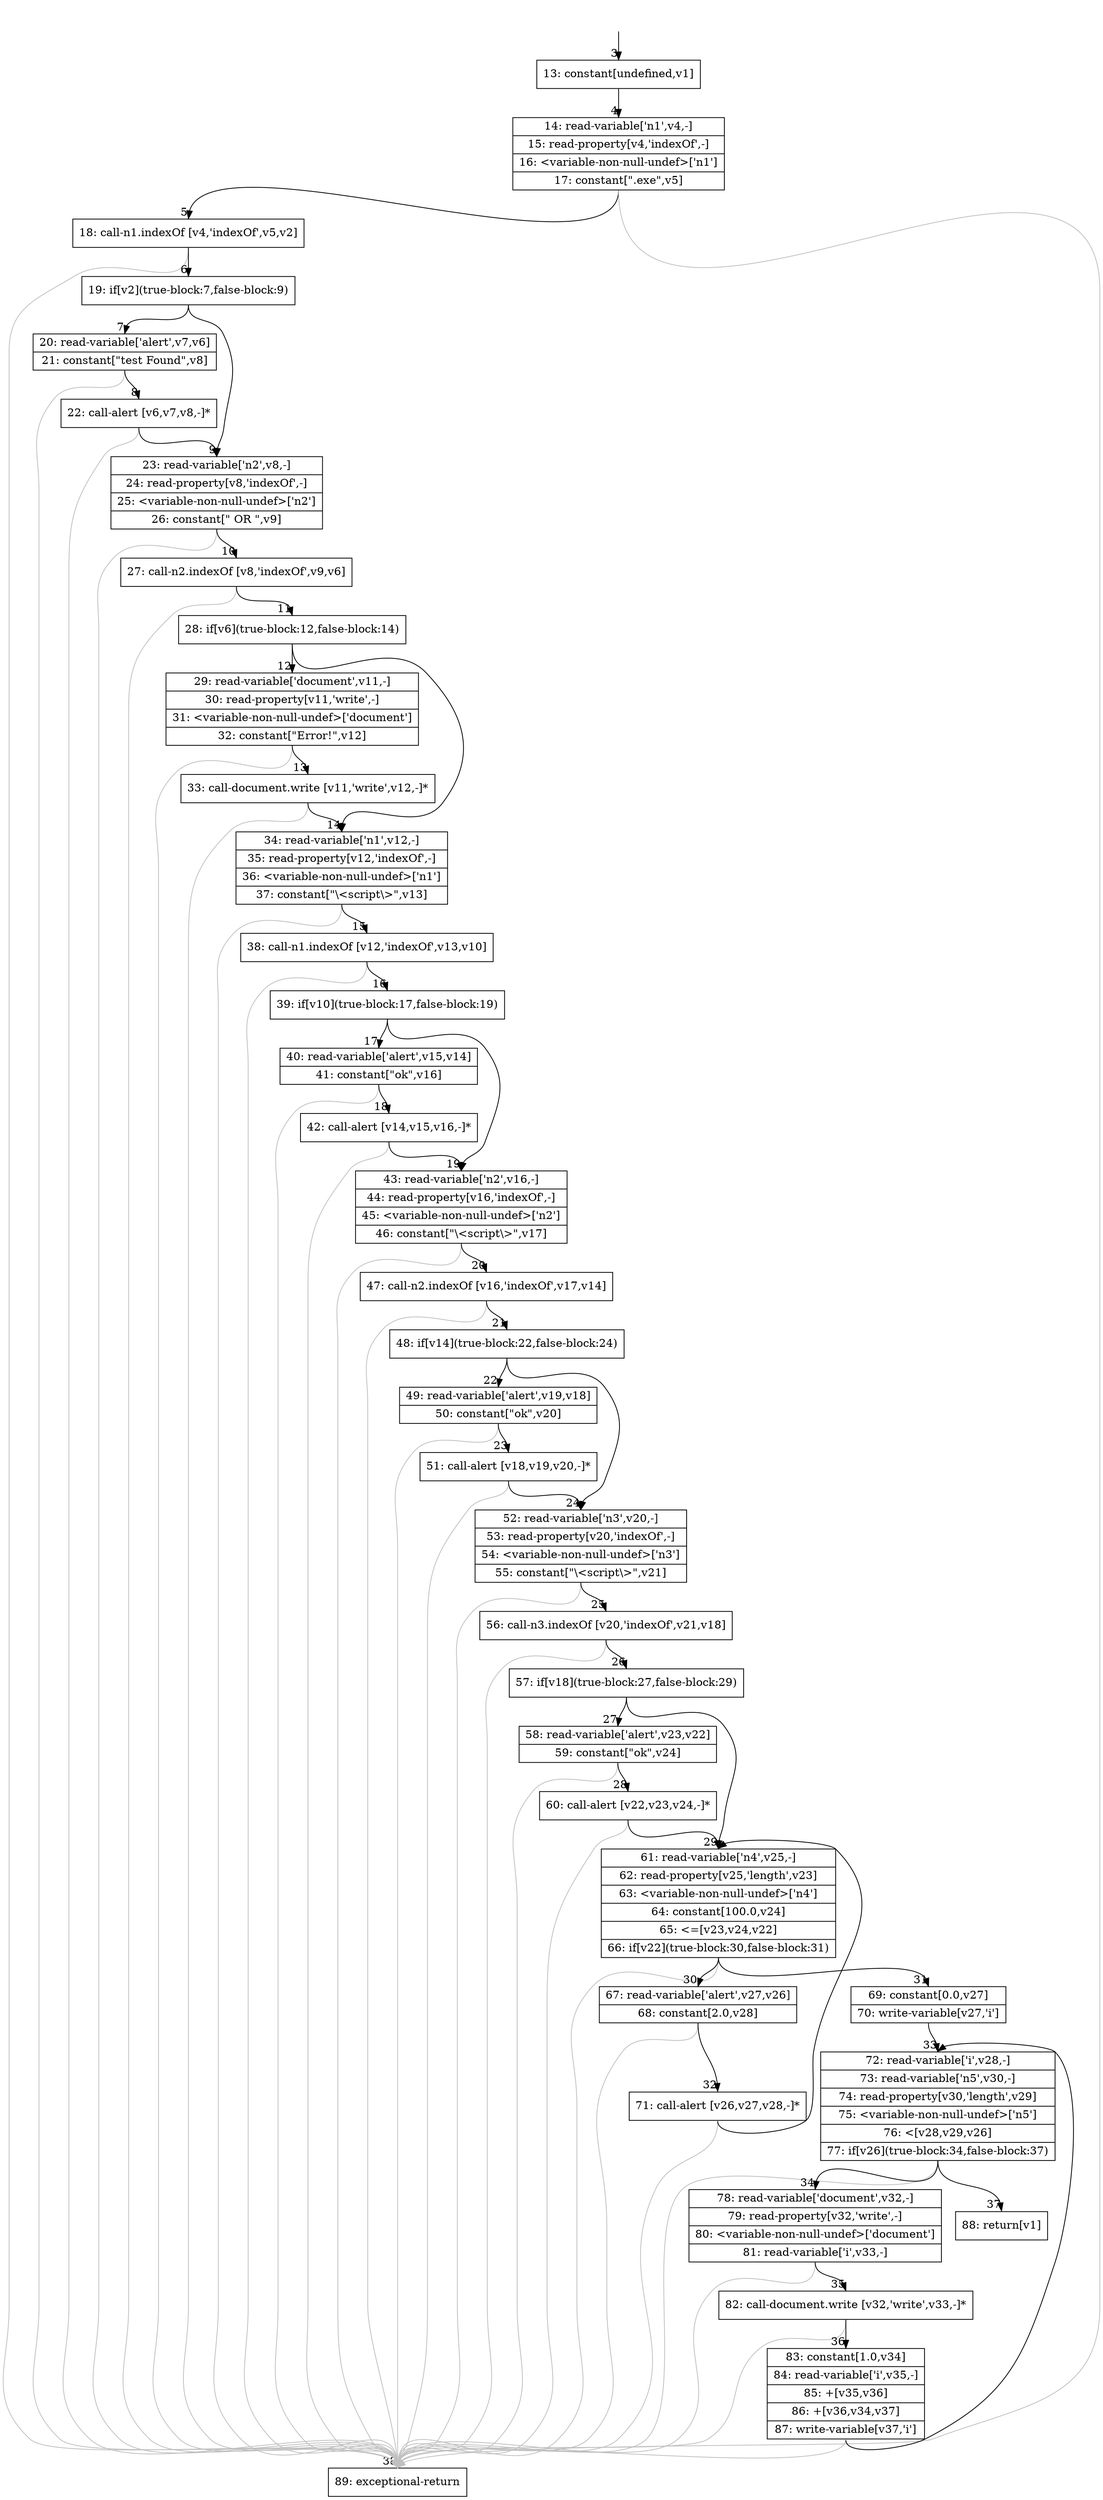 digraph {
rankdir="TD"
BB_entry1[shape=none,label=""];
BB_entry1 -> BB3 [tailport=s, headport=n, headlabel="    3"]
BB3 [shape=record label="{13: constant[undefined,v1]}" ] 
BB3 -> BB4 [tailport=s, headport=n, headlabel="      4"]
BB4 [shape=record label="{14: read-variable['n1',v4,-]|15: read-property[v4,'indexOf',-]|16: \<variable-non-null-undef\>['n1']|17: constant[\".exe\",v5]}" ] 
BB4 -> BB5 [tailport=s, headport=n, headlabel="      5"]
BB4 -> BB38 [tailport=s, headport=n, color=gray, headlabel="      38"]
BB5 [shape=record label="{18: call-n1.indexOf [v4,'indexOf',v5,v2]}" ] 
BB5 -> BB6 [tailport=s, headport=n, headlabel="      6"]
BB5 -> BB38 [tailport=s, headport=n, color=gray]
BB6 [shape=record label="{19: if[v2](true-block:7,false-block:9)}" ] 
BB6 -> BB7 [tailport=s, headport=n, headlabel="      7"]
BB6 -> BB9 [tailport=s, headport=n, headlabel="      9"]
BB7 [shape=record label="{20: read-variable['alert',v7,v6]|21: constant[\"test Found\",v8]}" ] 
BB7 -> BB8 [tailport=s, headport=n, headlabel="      8"]
BB7 -> BB38 [tailport=s, headport=n, color=gray]
BB8 [shape=record label="{22: call-alert [v6,v7,v8,-]*}" ] 
BB8 -> BB9 [tailport=s, headport=n]
BB8 -> BB38 [tailport=s, headport=n, color=gray]
BB9 [shape=record label="{23: read-variable['n2',v8,-]|24: read-property[v8,'indexOf',-]|25: \<variable-non-null-undef\>['n2']|26: constant[\" OR \",v9]}" ] 
BB9 -> BB10 [tailport=s, headport=n, headlabel="      10"]
BB9 -> BB38 [tailport=s, headport=n, color=gray]
BB10 [shape=record label="{27: call-n2.indexOf [v8,'indexOf',v9,v6]}" ] 
BB10 -> BB11 [tailport=s, headport=n, headlabel="      11"]
BB10 -> BB38 [tailport=s, headport=n, color=gray]
BB11 [shape=record label="{28: if[v6](true-block:12,false-block:14)}" ] 
BB11 -> BB12 [tailport=s, headport=n, headlabel="      12"]
BB11 -> BB14 [tailport=s, headport=n, headlabel="      14"]
BB12 [shape=record label="{29: read-variable['document',v11,-]|30: read-property[v11,'write',-]|31: \<variable-non-null-undef\>['document']|32: constant[\"Error!\",v12]}" ] 
BB12 -> BB13 [tailport=s, headport=n, headlabel="      13"]
BB12 -> BB38 [tailport=s, headport=n, color=gray]
BB13 [shape=record label="{33: call-document.write [v11,'write',v12,-]*}" ] 
BB13 -> BB14 [tailport=s, headport=n]
BB13 -> BB38 [tailport=s, headport=n, color=gray]
BB14 [shape=record label="{34: read-variable['n1',v12,-]|35: read-property[v12,'indexOf',-]|36: \<variable-non-null-undef\>['n1']|37: constant[\"\\\<script\\\>\",v13]}" ] 
BB14 -> BB15 [tailport=s, headport=n, headlabel="      15"]
BB14 -> BB38 [tailport=s, headport=n, color=gray]
BB15 [shape=record label="{38: call-n1.indexOf [v12,'indexOf',v13,v10]}" ] 
BB15 -> BB16 [tailport=s, headport=n, headlabel="      16"]
BB15 -> BB38 [tailport=s, headport=n, color=gray]
BB16 [shape=record label="{39: if[v10](true-block:17,false-block:19)}" ] 
BB16 -> BB17 [tailport=s, headport=n, headlabel="      17"]
BB16 -> BB19 [tailport=s, headport=n, headlabel="      19"]
BB17 [shape=record label="{40: read-variable['alert',v15,v14]|41: constant[\"ok\",v16]}" ] 
BB17 -> BB18 [tailport=s, headport=n, headlabel="      18"]
BB17 -> BB38 [tailport=s, headport=n, color=gray]
BB18 [shape=record label="{42: call-alert [v14,v15,v16,-]*}" ] 
BB18 -> BB19 [tailport=s, headport=n]
BB18 -> BB38 [tailport=s, headport=n, color=gray]
BB19 [shape=record label="{43: read-variable['n2',v16,-]|44: read-property[v16,'indexOf',-]|45: \<variable-non-null-undef\>['n2']|46: constant[\"\\\<script\\\>\",v17]}" ] 
BB19 -> BB20 [tailport=s, headport=n, headlabel="      20"]
BB19 -> BB38 [tailport=s, headport=n, color=gray]
BB20 [shape=record label="{47: call-n2.indexOf [v16,'indexOf',v17,v14]}" ] 
BB20 -> BB21 [tailport=s, headport=n, headlabel="      21"]
BB20 -> BB38 [tailport=s, headport=n, color=gray]
BB21 [shape=record label="{48: if[v14](true-block:22,false-block:24)}" ] 
BB21 -> BB22 [tailport=s, headport=n, headlabel="      22"]
BB21 -> BB24 [tailport=s, headport=n, headlabel="      24"]
BB22 [shape=record label="{49: read-variable['alert',v19,v18]|50: constant[\"ok\",v20]}" ] 
BB22 -> BB23 [tailport=s, headport=n, headlabel="      23"]
BB22 -> BB38 [tailport=s, headport=n, color=gray]
BB23 [shape=record label="{51: call-alert [v18,v19,v20,-]*}" ] 
BB23 -> BB24 [tailport=s, headport=n]
BB23 -> BB38 [tailport=s, headport=n, color=gray]
BB24 [shape=record label="{52: read-variable['n3',v20,-]|53: read-property[v20,'indexOf',-]|54: \<variable-non-null-undef\>['n3']|55: constant[\"\\\<script\\\>\",v21]}" ] 
BB24 -> BB25 [tailport=s, headport=n, headlabel="      25"]
BB24 -> BB38 [tailport=s, headport=n, color=gray]
BB25 [shape=record label="{56: call-n3.indexOf [v20,'indexOf',v21,v18]}" ] 
BB25 -> BB26 [tailport=s, headport=n, headlabel="      26"]
BB25 -> BB38 [tailport=s, headport=n, color=gray]
BB26 [shape=record label="{57: if[v18](true-block:27,false-block:29)}" ] 
BB26 -> BB27 [tailport=s, headport=n, headlabel="      27"]
BB26 -> BB29 [tailport=s, headport=n, headlabel="      29"]
BB27 [shape=record label="{58: read-variable['alert',v23,v22]|59: constant[\"ok\",v24]}" ] 
BB27 -> BB28 [tailport=s, headport=n, headlabel="      28"]
BB27 -> BB38 [tailport=s, headport=n, color=gray]
BB28 [shape=record label="{60: call-alert [v22,v23,v24,-]*}" ] 
BB28 -> BB29 [tailport=s, headport=n]
BB28 -> BB38 [tailport=s, headport=n, color=gray]
BB29 [shape=record label="{61: read-variable['n4',v25,-]|62: read-property[v25,'length',v23]|63: \<variable-non-null-undef\>['n4']|64: constant[100.0,v24]|65: \<=[v23,v24,v22]|66: if[v22](true-block:30,false-block:31)}" ] 
BB29 -> BB30 [tailport=s, headport=n, headlabel="      30"]
BB29 -> BB31 [tailport=s, headport=n, headlabel="      31"]
BB29 -> BB38 [tailport=s, headport=n, color=gray]
BB30 [shape=record label="{67: read-variable['alert',v27,v26]|68: constant[2.0,v28]}" ] 
BB30 -> BB32 [tailport=s, headport=n, headlabel="      32"]
BB30 -> BB38 [tailport=s, headport=n, color=gray]
BB31 [shape=record label="{69: constant[0.0,v27]|70: write-variable[v27,'i']}" ] 
BB31 -> BB33 [tailport=s, headport=n, headlabel="      33"]
BB32 [shape=record label="{71: call-alert [v26,v27,v28,-]*}" ] 
BB32 -> BB29 [tailport=s, headport=n]
BB32 -> BB38 [tailport=s, headport=n, color=gray]
BB33 [shape=record label="{72: read-variable['i',v28,-]|73: read-variable['n5',v30,-]|74: read-property[v30,'length',v29]|75: \<variable-non-null-undef\>['n5']|76: \<[v28,v29,v26]|77: if[v26](true-block:34,false-block:37)}" ] 
BB33 -> BB34 [tailport=s, headport=n, headlabel="      34"]
BB33 -> BB37 [tailport=s, headport=n, headlabel="      37"]
BB33 -> BB38 [tailport=s, headport=n, color=gray]
BB34 [shape=record label="{78: read-variable['document',v32,-]|79: read-property[v32,'write',-]|80: \<variable-non-null-undef\>['document']|81: read-variable['i',v33,-]}" ] 
BB34 -> BB35 [tailport=s, headport=n, headlabel="      35"]
BB34 -> BB38 [tailport=s, headport=n, color=gray]
BB35 [shape=record label="{82: call-document.write [v32,'write',v33,-]*}" ] 
BB35 -> BB36 [tailport=s, headport=n, headlabel="      36"]
BB35 -> BB38 [tailport=s, headport=n, color=gray]
BB36 [shape=record label="{83: constant[1.0,v34]|84: read-variable['i',v35,-]|85: +[v35,v36]|86: +[v36,v34,v37]|87: write-variable[v37,'i']}" ] 
BB36 -> BB33 [tailport=s, headport=n]
BB36 -> BB38 [tailport=s, headport=n, color=gray]
BB37 [shape=record label="{88: return[v1]}" ] 
BB38 [shape=record label="{89: exceptional-return}" ] 
//#$~ 222
}
